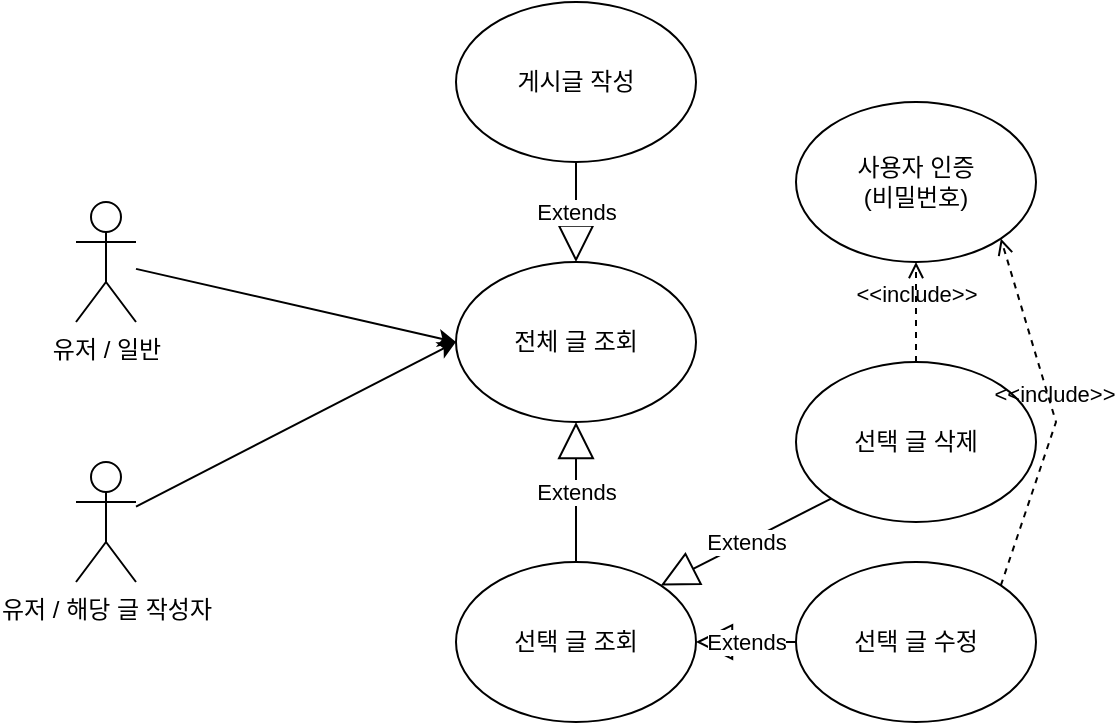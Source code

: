 <mxfile version="20.7.4" type="github">
  <diagram id="ic19Fm1MTHeZwUOBJy1f" name="페이지-1">
    <mxGraphModel dx="1434" dy="706" grid="1" gridSize="10" guides="1" tooltips="1" connect="1" arrows="1" fold="1" page="1" pageScale="1" pageWidth="827" pageHeight="1169" math="0" shadow="0">
      <root>
        <mxCell id="0" />
        <mxCell id="1" parent="0" />
        <mxCell id="qg8rIpIQ6uU5LLOu5hXU-1" value="전체 글 조회" style="ellipse;whiteSpace=wrap;html=1;" vertex="1" parent="1">
          <mxGeometry x="230" y="190" width="120" height="80" as="geometry" />
        </mxCell>
        <mxCell id="qg8rIpIQ6uU5LLOu5hXU-2" value="선택 글 수정" style="ellipse;whiteSpace=wrap;html=1;" vertex="1" parent="1">
          <mxGeometry x="400" y="340" width="120" height="80" as="geometry" />
        </mxCell>
        <mxCell id="qg8rIpIQ6uU5LLOu5hXU-3" value="선택 글 조회" style="ellipse;whiteSpace=wrap;html=1;" vertex="1" parent="1">
          <mxGeometry x="230" y="340" width="120" height="80" as="geometry" />
        </mxCell>
        <mxCell id="qg8rIpIQ6uU5LLOu5hXU-4" value="사용자 인증&lt;br&gt;(비밀번호)" style="ellipse;whiteSpace=wrap;html=1;" vertex="1" parent="1">
          <mxGeometry x="400" y="110" width="120" height="80" as="geometry" />
        </mxCell>
        <mxCell id="qg8rIpIQ6uU5LLOu5hXU-5" value="선택 글 삭제" style="ellipse;whiteSpace=wrap;html=1;" vertex="1" parent="1">
          <mxGeometry x="400" y="240" width="120" height="80" as="geometry" />
        </mxCell>
        <mxCell id="qg8rIpIQ6uU5LLOu5hXU-7" value="유저 / 해당 글 작성자" style="shape=umlActor;verticalLabelPosition=bottom;verticalAlign=top;html=1;outlineConnect=0;" vertex="1" parent="1">
          <mxGeometry x="40" y="290" width="30" height="60" as="geometry" />
        </mxCell>
        <mxCell id="qg8rIpIQ6uU5LLOu5hXU-8" value="유저 / 일반" style="shape=umlActor;verticalLabelPosition=bottom;verticalAlign=top;html=1;outlineConnect=0;" vertex="1" parent="1">
          <mxGeometry x="40" y="160" width="30" height="60" as="geometry" />
        </mxCell>
        <mxCell id="qg8rIpIQ6uU5LLOu5hXU-11" value="" style="endArrow=classic;html=1;rounded=0;entryX=0;entryY=0.5;entryDx=0;entryDy=0;" edge="1" parent="1" source="qg8rIpIQ6uU5LLOu5hXU-7" target="qg8rIpIQ6uU5LLOu5hXU-1">
          <mxGeometry width="50" height="50" relative="1" as="geometry">
            <mxPoint x="70" y="350" as="sourcePoint" />
            <mxPoint x="150" y="300" as="targetPoint" />
          </mxGeometry>
        </mxCell>
        <mxCell id="qg8rIpIQ6uU5LLOu5hXU-12" value="" style="endArrow=classic;html=1;rounded=0;entryX=0;entryY=0.5;entryDx=0;entryDy=0;" edge="1" parent="1" source="qg8rIpIQ6uU5LLOu5hXU-8" target="qg8rIpIQ6uU5LLOu5hXU-1">
          <mxGeometry width="50" height="50" relative="1" as="geometry">
            <mxPoint x="80" y="228.163" as="sourcePoint" />
            <mxPoint x="310" y="200" as="targetPoint" />
          </mxGeometry>
        </mxCell>
        <mxCell id="qg8rIpIQ6uU5LLOu5hXU-25" value="Extends" style="endArrow=block;endSize=16;endFill=0;html=1;rounded=0;entryX=0.5;entryY=1;entryDx=0;entryDy=0;exitX=0.5;exitY=0;exitDx=0;exitDy=0;" edge="1" parent="1" source="qg8rIpIQ6uU5LLOu5hXU-3" target="qg8rIpIQ6uU5LLOu5hXU-1">
          <mxGeometry width="160" relative="1" as="geometry">
            <mxPoint x="170" y="460" as="sourcePoint" />
            <mxPoint x="250" y="290" as="targetPoint" />
          </mxGeometry>
        </mxCell>
        <mxCell id="qg8rIpIQ6uU5LLOu5hXU-26" value="Extends" style="endArrow=block;endSize=16;endFill=0;html=1;rounded=0;entryX=1;entryY=0.5;entryDx=0;entryDy=0;exitX=0;exitY=0.5;exitDx=0;exitDy=0;" edge="1" parent="1" source="qg8rIpIQ6uU5LLOu5hXU-2" target="qg8rIpIQ6uU5LLOu5hXU-3">
          <mxGeometry width="160" relative="1" as="geometry">
            <mxPoint x="390" y="400" as="sourcePoint" />
            <mxPoint x="460" y="230" as="targetPoint" />
          </mxGeometry>
        </mxCell>
        <mxCell id="qg8rIpIQ6uU5LLOu5hXU-27" value="Extends" style="endArrow=block;endSize=16;endFill=0;html=1;rounded=0;entryX=1;entryY=0;entryDx=0;entryDy=0;exitX=0;exitY=1;exitDx=0;exitDy=0;" edge="1" parent="1" source="qg8rIpIQ6uU5LLOu5hXU-5" target="qg8rIpIQ6uU5LLOu5hXU-3">
          <mxGeometry width="160" relative="1" as="geometry">
            <mxPoint x="400" y="410" as="sourcePoint" />
            <mxPoint x="460" y="310" as="targetPoint" />
          </mxGeometry>
        </mxCell>
        <mxCell id="qg8rIpIQ6uU5LLOu5hXU-29" value="&amp;lt;&amp;lt;include&amp;gt;&amp;gt;" style="html=1;verticalAlign=bottom;labelBackgroundColor=none;endArrow=open;endFill=0;dashed=1;rounded=0;entryX=0.5;entryY=1;entryDx=0;entryDy=0;exitX=0.5;exitY=0;exitDx=0;exitDy=0;" edge="1" parent="1" source="qg8rIpIQ6uU5LLOu5hXU-5" target="qg8rIpIQ6uU5LLOu5hXU-4">
          <mxGeometry width="160" relative="1" as="geometry">
            <mxPoint x="556" y="410" as="sourcePoint" />
            <mxPoint x="716" y="410" as="targetPoint" />
          </mxGeometry>
        </mxCell>
        <mxCell id="qg8rIpIQ6uU5LLOu5hXU-30" value="&amp;lt;&amp;lt;include&amp;gt;&amp;gt;" style="html=1;verticalAlign=bottom;labelBackgroundColor=none;endArrow=open;endFill=0;dashed=1;rounded=0;entryX=1;entryY=1;entryDx=0;entryDy=0;exitX=1;exitY=0;exitDx=0;exitDy=0;" edge="1" parent="1" source="qg8rIpIQ6uU5LLOu5hXU-2" target="qg8rIpIQ6uU5LLOu5hXU-4">
          <mxGeometry width="160" relative="1" as="geometry">
            <mxPoint x="436" y="360" as="sourcePoint" />
            <mxPoint x="536" y="270" as="targetPoint" />
            <Array as="points">
              <mxPoint x="530" y="270" />
            </Array>
          </mxGeometry>
        </mxCell>
        <mxCell id="qg8rIpIQ6uU5LLOu5hXU-31" value="게시글 작성" style="ellipse;whiteSpace=wrap;html=1;" vertex="1" parent="1">
          <mxGeometry x="230" y="60" width="120" height="80" as="geometry" />
        </mxCell>
        <mxCell id="qg8rIpIQ6uU5LLOu5hXU-32" value="Extends" style="endArrow=block;endSize=16;endFill=0;html=1;rounded=0;entryX=0.5;entryY=0;entryDx=0;entryDy=0;exitX=0.5;exitY=1;exitDx=0;exitDy=0;" edge="1" parent="1" source="qg8rIpIQ6uU5LLOu5hXU-31" target="qg8rIpIQ6uU5LLOu5hXU-1">
          <mxGeometry width="160" relative="1" as="geometry">
            <mxPoint x="300" y="350" as="sourcePoint" />
            <mxPoint x="300" y="280" as="targetPoint" />
          </mxGeometry>
        </mxCell>
      </root>
    </mxGraphModel>
  </diagram>
</mxfile>
